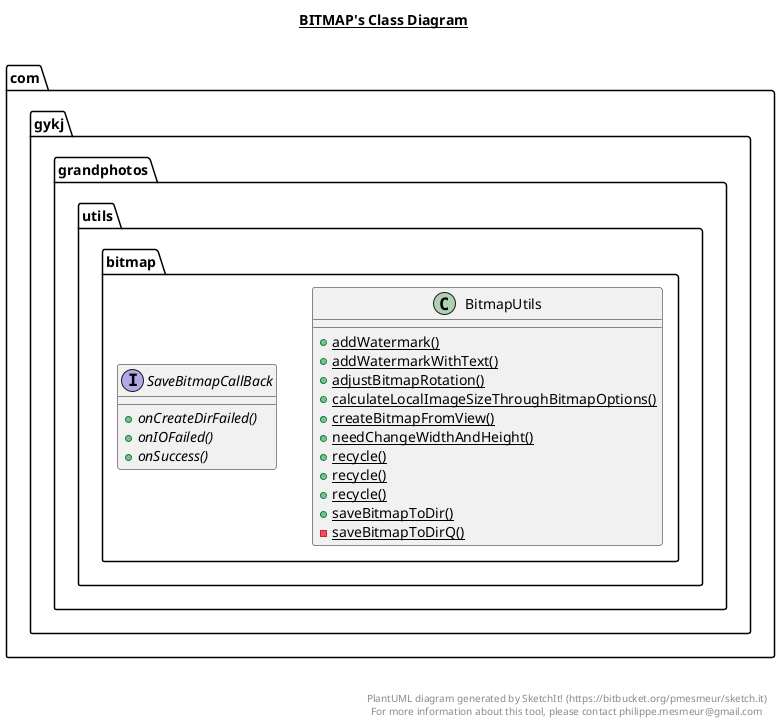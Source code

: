 @startuml

title __BITMAP's Class Diagram__\n

  namespace com.gykj.grandphotos {
    namespace utils.bitmap {
      class com.gykj.grandphotos.utils.bitmap.BitmapUtils {
          {static} + addWatermark()
          {static} + addWatermarkWithText()
          {static} + adjustBitmapRotation()
          {static} + calculateLocalImageSizeThroughBitmapOptions()
          {static} + createBitmapFromView()
          {static} + needChangeWidthAndHeight()
          {static} + recycle()
          {static} + recycle()
          {static} + recycle()
          {static} + saveBitmapToDir()
          {static} - saveBitmapToDirQ()
      }
    }
  }
  

  namespace com.gykj.grandphotos {
    namespace utils.bitmap {
      interface com.gykj.grandphotos.utils.bitmap.SaveBitmapCallBack {
          {abstract} + onCreateDirFailed()
          {abstract} + onIOFailed()
          {abstract} + onSuccess()
      }
    }
  }
  



right footer


PlantUML diagram generated by SketchIt! (https://bitbucket.org/pmesmeur/sketch.it)
For more information about this tool, please contact philippe.mesmeur@gmail.com
endfooter

@enduml
